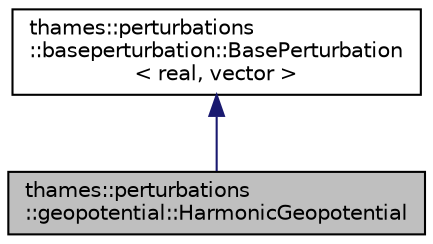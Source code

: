 digraph "thames::perturbations::geopotential::HarmonicGeopotential"
{
 // LATEX_PDF_SIZE
  edge [fontname="Helvetica",fontsize="10",labelfontname="Helvetica",labelfontsize="10"];
  node [fontname="Helvetica",fontsize="10",shape=record];
  Node1 [label="thames::perturbations\l::geopotential::HarmonicGeopotential",height=0.2,width=0.4,color="black", fillcolor="grey75", style="filled", fontcolor="black",tooltip=" "];
  Node2 -> Node1 [dir="back",color="midnightblue",fontsize="10",style="solid",fontname="Helvetica"];
  Node2 [label="thames::perturbations\l::baseperturbation::BasePerturbation\l\< real, vector \>",height=0.2,width=0.4,color="black", fillcolor="white", style="filled",URL="$classthames_1_1perturbations_1_1baseperturbation_1_1BasePerturbation.html",tooltip="Class for the base perturbation."];
}

